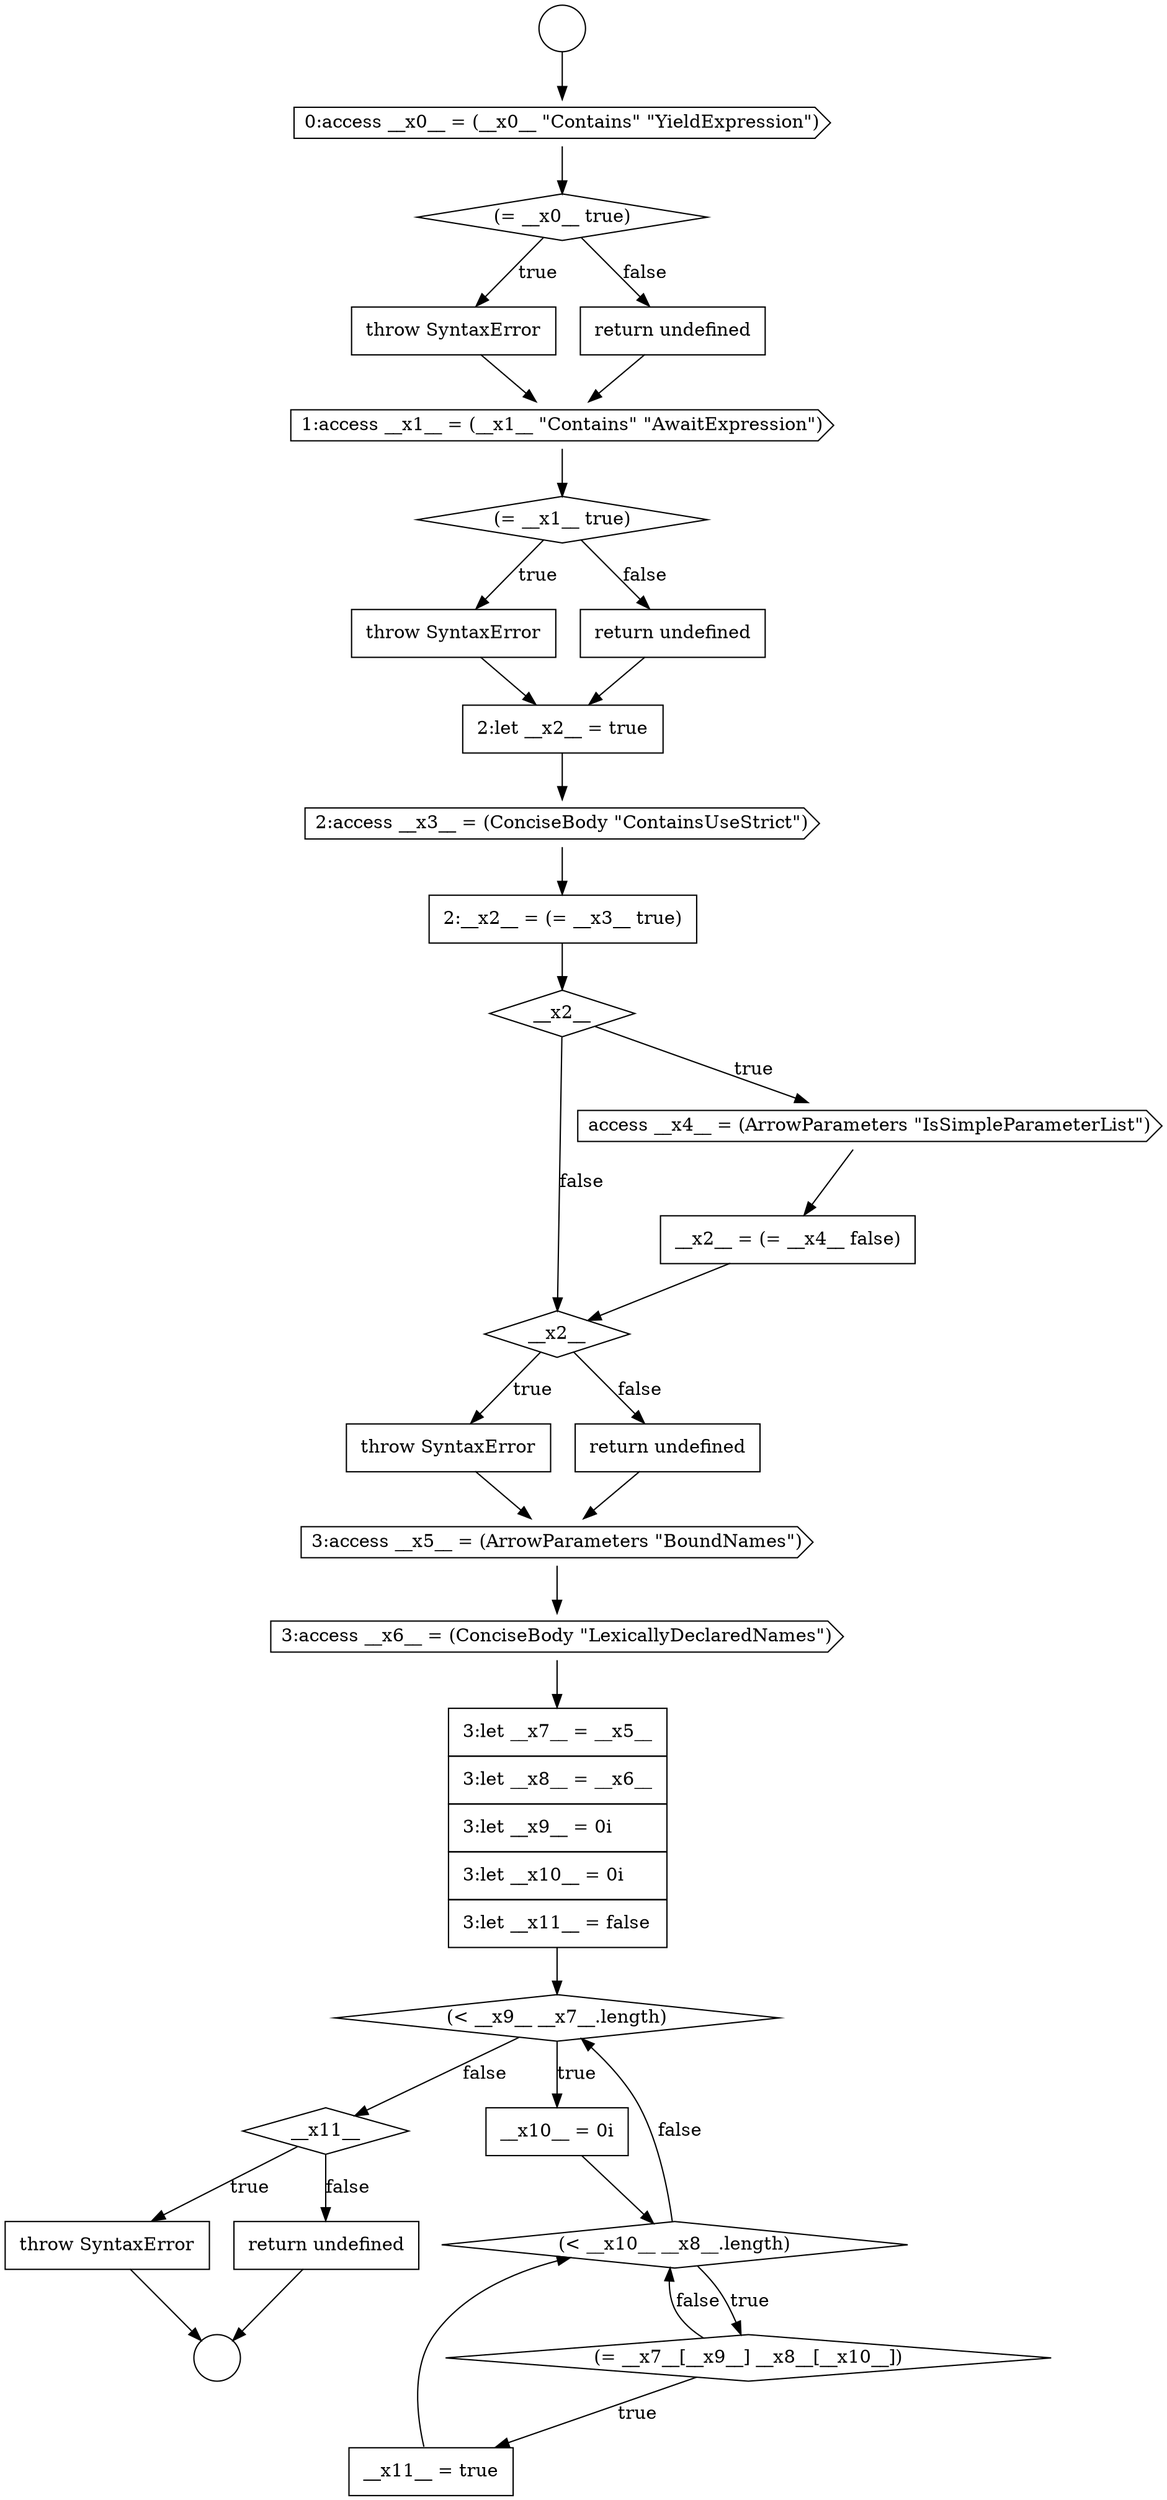 digraph {
  node18575 [shape=diamond, label=<<font color="black">(&lt; __x9__ __x7__.length)</font>> color="black" fillcolor="white" style=filled]
  node18563 [shape=none, margin=0, label=<<font color="black">
    <table border="0" cellborder="1" cellspacing="0" cellpadding="10">
      <tr><td align="left">2:let __x2__ = true</td></tr>
    </table>
  </font>> color="black" fillcolor="white" style=filled]
  node18556 [shape=diamond, label=<<font color="black">(= __x0__ true)</font>> color="black" fillcolor="white" style=filled]
  node18578 [shape=diamond, label=<<font color="black">(= __x7__[__x9__] __x8__[__x10__])</font>> color="black" fillcolor="white" style=filled]
  node18576 [shape=none, margin=0, label=<<font color="black">
    <table border="0" cellborder="1" cellspacing="0" cellpadding="10">
      <tr><td align="left">__x10__ = 0i</td></tr>
    </table>
  </font>> color="black" fillcolor="white" style=filled]
  node18557 [shape=none, margin=0, label=<<font color="black">
    <table border="0" cellborder="1" cellspacing="0" cellpadding="10">
      <tr><td align="left">throw SyntaxError</td></tr>
    </table>
  </font>> color="black" fillcolor="white" style=filled]
  node18569 [shape=diamond, label=<<font color="black">__x2__</font>> color="black" fillcolor="white" style=filled]
  node18573 [shape=cds, label=<<font color="black">3:access __x6__ = (ConciseBody &quot;LexicallyDeclaredNames&quot;)</font>> color="black" fillcolor="white" style=filled]
  node18570 [shape=none, margin=0, label=<<font color="black">
    <table border="0" cellborder="1" cellspacing="0" cellpadding="10">
      <tr><td align="left">throw SyntaxError</td></tr>
    </table>
  </font>> color="black" fillcolor="white" style=filled]
  node18567 [shape=cds, label=<<font color="black">access __x4__ = (ArrowParameters &quot;IsSimpleParameterList&quot;)</font>> color="black" fillcolor="white" style=filled]
  node18554 [shape=circle label=" " color="black" fillcolor="white" style=filled]
  node18561 [shape=none, margin=0, label=<<font color="black">
    <table border="0" cellborder="1" cellspacing="0" cellpadding="10">
      <tr><td align="left">throw SyntaxError</td></tr>
    </table>
  </font>> color="black" fillcolor="white" style=filled]
  node18574 [shape=none, margin=0, label=<<font color="black">
    <table border="0" cellborder="1" cellspacing="0" cellpadding="10">
      <tr><td align="left">3:let __x7__ = __x5__</td></tr>
      <tr><td align="left">3:let __x8__ = __x6__</td></tr>
      <tr><td align="left">3:let __x9__ = 0i</td></tr>
      <tr><td align="left">3:let __x10__ = 0i</td></tr>
      <tr><td align="left">3:let __x11__ = false</td></tr>
    </table>
  </font>> color="black" fillcolor="white" style=filled]
  node18559 [shape=cds, label=<<font color="black">1:access __x1__ = (__x1__ &quot;Contains&quot; &quot;AwaitExpression&quot;)</font>> color="black" fillcolor="white" style=filled]
  node18565 [shape=none, margin=0, label=<<font color="black">
    <table border="0" cellborder="1" cellspacing="0" cellpadding="10">
      <tr><td align="left">2:__x2__ = (= __x3__ true)</td></tr>
    </table>
  </font>> color="black" fillcolor="white" style=filled]
  node18582 [shape=none, margin=0, label=<<font color="black">
    <table border="0" cellborder="1" cellspacing="0" cellpadding="10">
      <tr><td align="left">return undefined</td></tr>
    </table>
  </font>> color="black" fillcolor="white" style=filled]
  node18571 [shape=none, margin=0, label=<<font color="black">
    <table border="0" cellborder="1" cellspacing="0" cellpadding="10">
      <tr><td align="left">return undefined</td></tr>
    </table>
  </font>> color="black" fillcolor="white" style=filled]
  node18560 [shape=diamond, label=<<font color="black">(= __x1__ true)</font>> color="black" fillcolor="white" style=filled]
  node18568 [shape=none, margin=0, label=<<font color="black">
    <table border="0" cellborder="1" cellspacing="0" cellpadding="10">
      <tr><td align="left">__x2__ = (= __x4__ false)</td></tr>
    </table>
  </font>> color="black" fillcolor="white" style=filled]
  node18581 [shape=none, margin=0, label=<<font color="black">
    <table border="0" cellborder="1" cellspacing="0" cellpadding="10">
      <tr><td align="left">throw SyntaxError</td></tr>
    </table>
  </font>> color="black" fillcolor="white" style=filled]
  node18553 [shape=circle label=" " color="black" fillcolor="white" style=filled]
  node18572 [shape=cds, label=<<font color="black">3:access __x5__ = (ArrowParameters &quot;BoundNames&quot;)</font>> color="black" fillcolor="white" style=filled]
  node18562 [shape=none, margin=0, label=<<font color="black">
    <table border="0" cellborder="1" cellspacing="0" cellpadding="10">
      <tr><td align="left">return undefined</td></tr>
    </table>
  </font>> color="black" fillcolor="white" style=filled]
  node18577 [shape=diamond, label=<<font color="black">(&lt; __x10__ __x8__.length)</font>> color="black" fillcolor="white" style=filled]
  node18558 [shape=none, margin=0, label=<<font color="black">
    <table border="0" cellborder="1" cellspacing="0" cellpadding="10">
      <tr><td align="left">return undefined</td></tr>
    </table>
  </font>> color="black" fillcolor="white" style=filled]
  node18580 [shape=diamond, label=<<font color="black">__x11__</font>> color="black" fillcolor="white" style=filled]
  node18579 [shape=none, margin=0, label=<<font color="black">
    <table border="0" cellborder="1" cellspacing="0" cellpadding="10">
      <tr><td align="left">__x11__ = true</td></tr>
    </table>
  </font>> color="black" fillcolor="white" style=filled]
  node18564 [shape=cds, label=<<font color="black">2:access __x3__ = (ConciseBody &quot;ContainsUseStrict&quot;)</font>> color="black" fillcolor="white" style=filled]
  node18555 [shape=cds, label=<<font color="black">0:access __x0__ = (__x0__ &quot;Contains&quot; &quot;YieldExpression&quot;)</font>> color="black" fillcolor="white" style=filled]
  node18566 [shape=diamond, label=<<font color="black">__x2__</font>> color="black" fillcolor="white" style=filled]
  node18576 -> node18577 [ color="black"]
  node18564 -> node18565 [ color="black"]
  node18578 -> node18579 [label=<<font color="black">true</font>> color="black"]
  node18578 -> node18577 [label=<<font color="black">false</font>> color="black"]
  node18575 -> node18576 [label=<<font color="black">true</font>> color="black"]
  node18575 -> node18580 [label=<<font color="black">false</font>> color="black"]
  node18569 -> node18570 [label=<<font color="black">true</font>> color="black"]
  node18569 -> node18571 [label=<<font color="black">false</font>> color="black"]
  node18570 -> node18572 [ color="black"]
  node18557 -> node18559 [ color="black"]
  node18581 -> node18554 [ color="black"]
  node18577 -> node18578 [label=<<font color="black">true</font>> color="black"]
  node18577 -> node18575 [label=<<font color="black">false</font>> color="black"]
  node18555 -> node18556 [ color="black"]
  node18561 -> node18563 [ color="black"]
  node18568 -> node18569 [ color="black"]
  node18556 -> node18557 [label=<<font color="black">true</font>> color="black"]
  node18556 -> node18558 [label=<<font color="black">false</font>> color="black"]
  node18553 -> node18555 [ color="black"]
  node18573 -> node18574 [ color="black"]
  node18563 -> node18564 [ color="black"]
  node18558 -> node18559 [ color="black"]
  node18582 -> node18554 [ color="black"]
  node18567 -> node18568 [ color="black"]
  node18562 -> node18563 [ color="black"]
  node18579 -> node18577 [ color="black"]
  node18566 -> node18567 [label=<<font color="black">true</font>> color="black"]
  node18566 -> node18569 [label=<<font color="black">false</font>> color="black"]
  node18565 -> node18566 [ color="black"]
  node18572 -> node18573 [ color="black"]
  node18580 -> node18581 [label=<<font color="black">true</font>> color="black"]
  node18580 -> node18582 [label=<<font color="black">false</font>> color="black"]
  node18560 -> node18561 [label=<<font color="black">true</font>> color="black"]
  node18560 -> node18562 [label=<<font color="black">false</font>> color="black"]
  node18571 -> node18572 [ color="black"]
  node18559 -> node18560 [ color="black"]
  node18574 -> node18575 [ color="black"]
}
